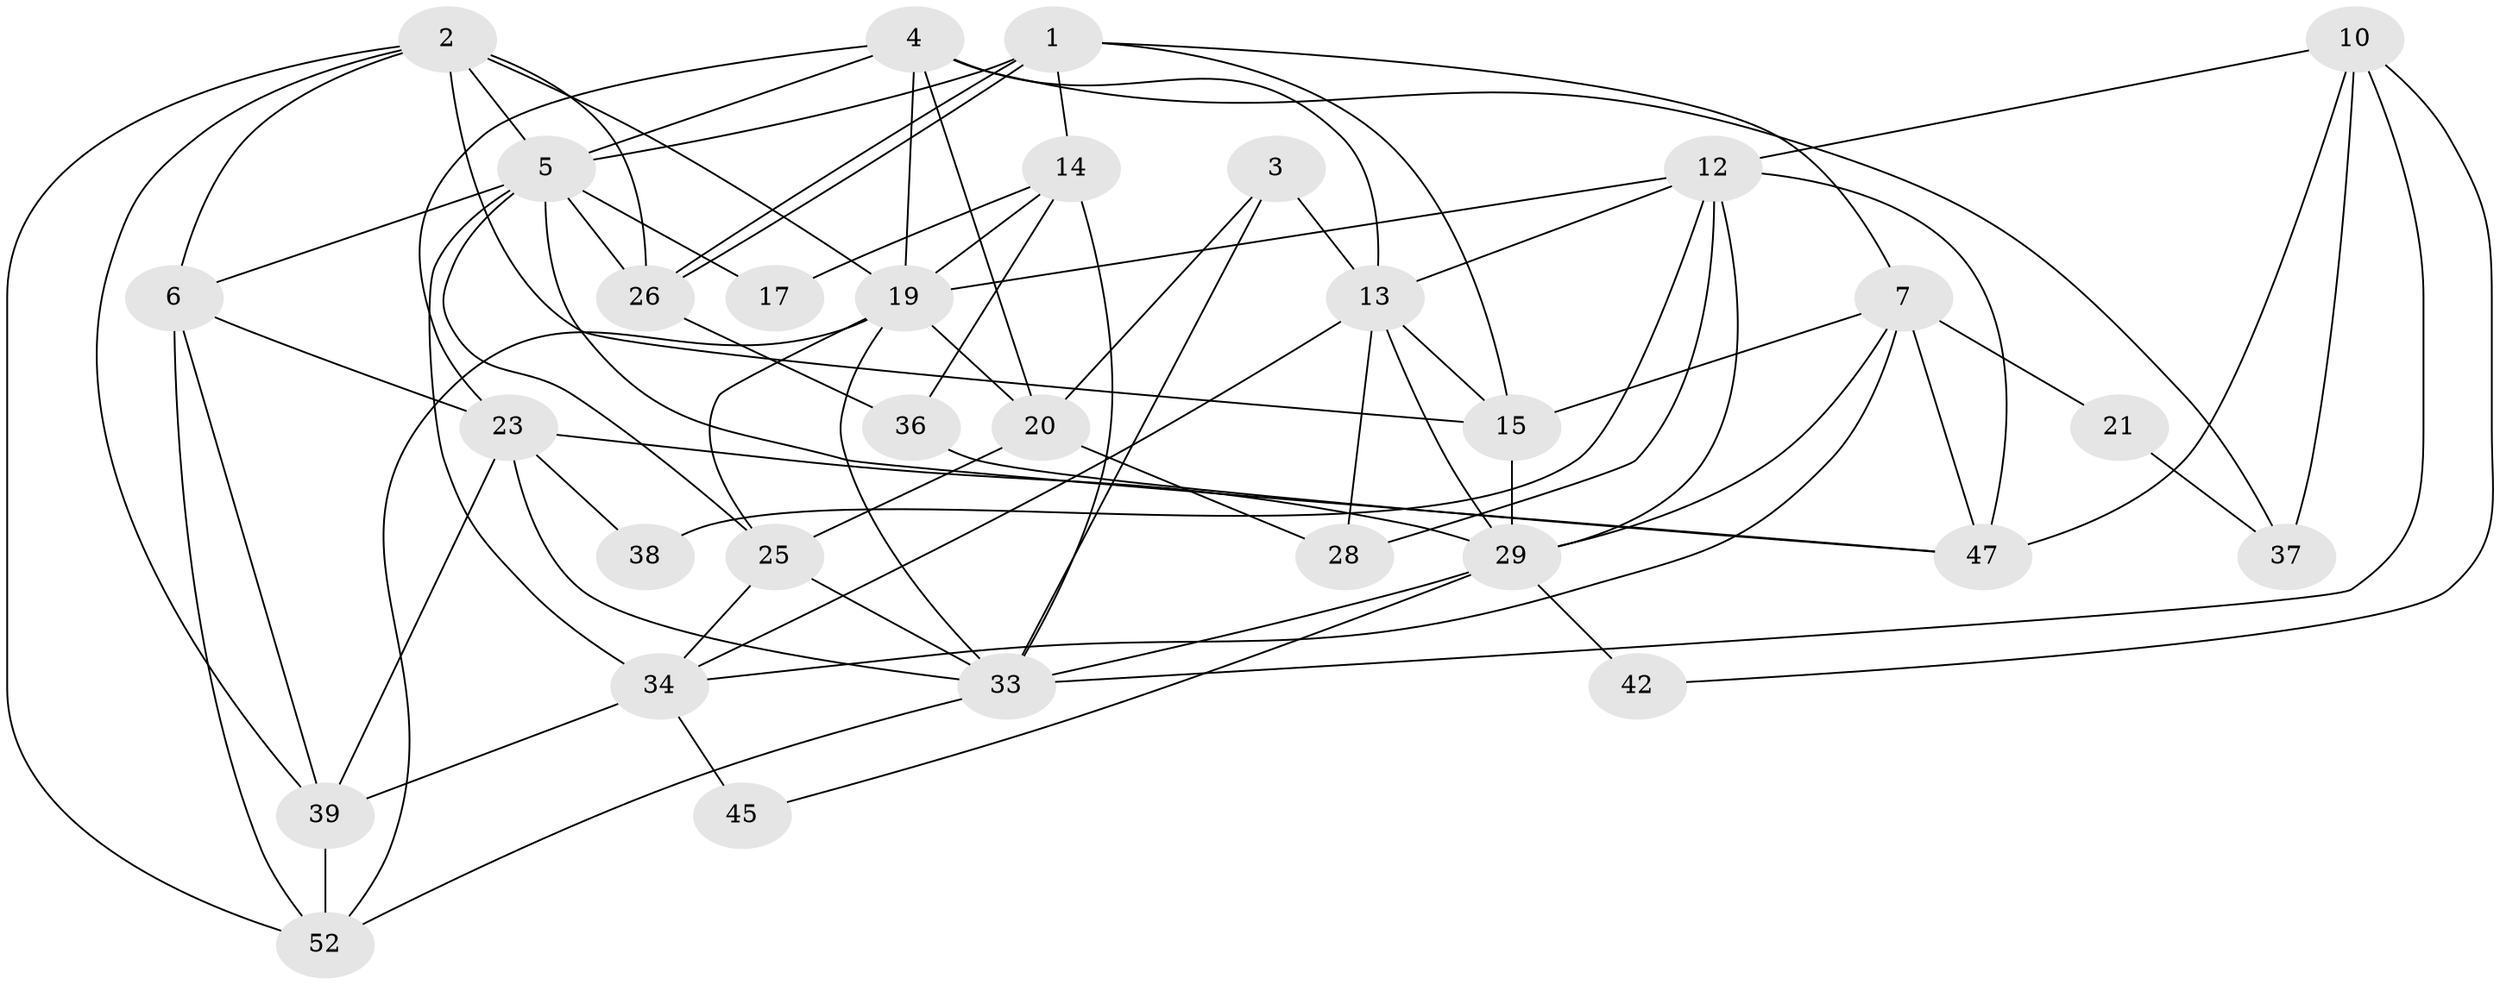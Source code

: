 // original degree distribution, {7: 0.057692307692307696, 5: 0.11538461538461539, 3: 0.25, 4: 0.40384615384615385, 6: 0.07692307692307693, 2: 0.09615384615384616}
// Generated by graph-tools (version 1.1) at 2025/41/03/06/25 10:41:52]
// undirected, 31 vertices, 78 edges
graph export_dot {
graph [start="1"]
  node [color=gray90,style=filled];
  1 [super="+11"];
  2 [super="+9"];
  3;
  4 [super="+24"];
  5 [super="+51"];
  6 [super="+44"];
  7 [super="+8"];
  10 [super="+32"];
  12 [super="+40"];
  13 [super="+22"];
  14 [super="+16"];
  15 [super="+18"];
  17;
  19 [super="+35"];
  20 [super="+30"];
  21;
  23 [super="+50"];
  25 [super="+31"];
  26 [super="+27"];
  28;
  29 [super="+41"];
  33 [super="+46"];
  34 [super="+43"];
  36;
  37;
  38;
  39 [super="+49"];
  42;
  45;
  47 [super="+48"];
  52;
  1 -- 26 [weight=2];
  1 -- 26;
  1 -- 5;
  1 -- 7;
  1 -- 15;
  1 -- 14 [weight=2];
  2 -- 15;
  2 -- 52;
  2 -- 5;
  2 -- 6;
  2 -- 19;
  2 -- 26;
  2 -- 39;
  3 -- 13;
  3 -- 20;
  3 -- 33;
  4 -- 5;
  4 -- 13;
  4 -- 20;
  4 -- 19;
  4 -- 37;
  4 -- 23;
  5 -- 34 [weight=3];
  5 -- 6;
  5 -- 17;
  5 -- 47;
  5 -- 25;
  5 -- 26;
  6 -- 39;
  6 -- 52;
  6 -- 23;
  7 -- 34;
  7 -- 29;
  7 -- 47;
  7 -- 21;
  7 -- 15;
  10 -- 33;
  10 -- 42;
  10 -- 37;
  10 -- 47;
  10 -- 12;
  12 -- 29 [weight=2];
  12 -- 19;
  12 -- 38;
  12 -- 28;
  12 -- 13;
  12 -- 47;
  13 -- 28;
  13 -- 29;
  13 -- 34;
  13 -- 15;
  14 -- 19;
  14 -- 17;
  14 -- 33;
  14 -- 36;
  15 -- 29;
  19 -- 25;
  19 -- 33;
  19 -- 20;
  19 -- 52;
  20 -- 28;
  20 -- 25;
  21 -- 37;
  23 -- 29;
  23 -- 33;
  23 -- 39;
  23 -- 38;
  25 -- 34;
  25 -- 33;
  26 -- 36;
  29 -- 45;
  29 -- 42;
  29 -- 33;
  33 -- 52;
  34 -- 45;
  34 -- 39;
  36 -- 47;
  39 -- 52;
}
